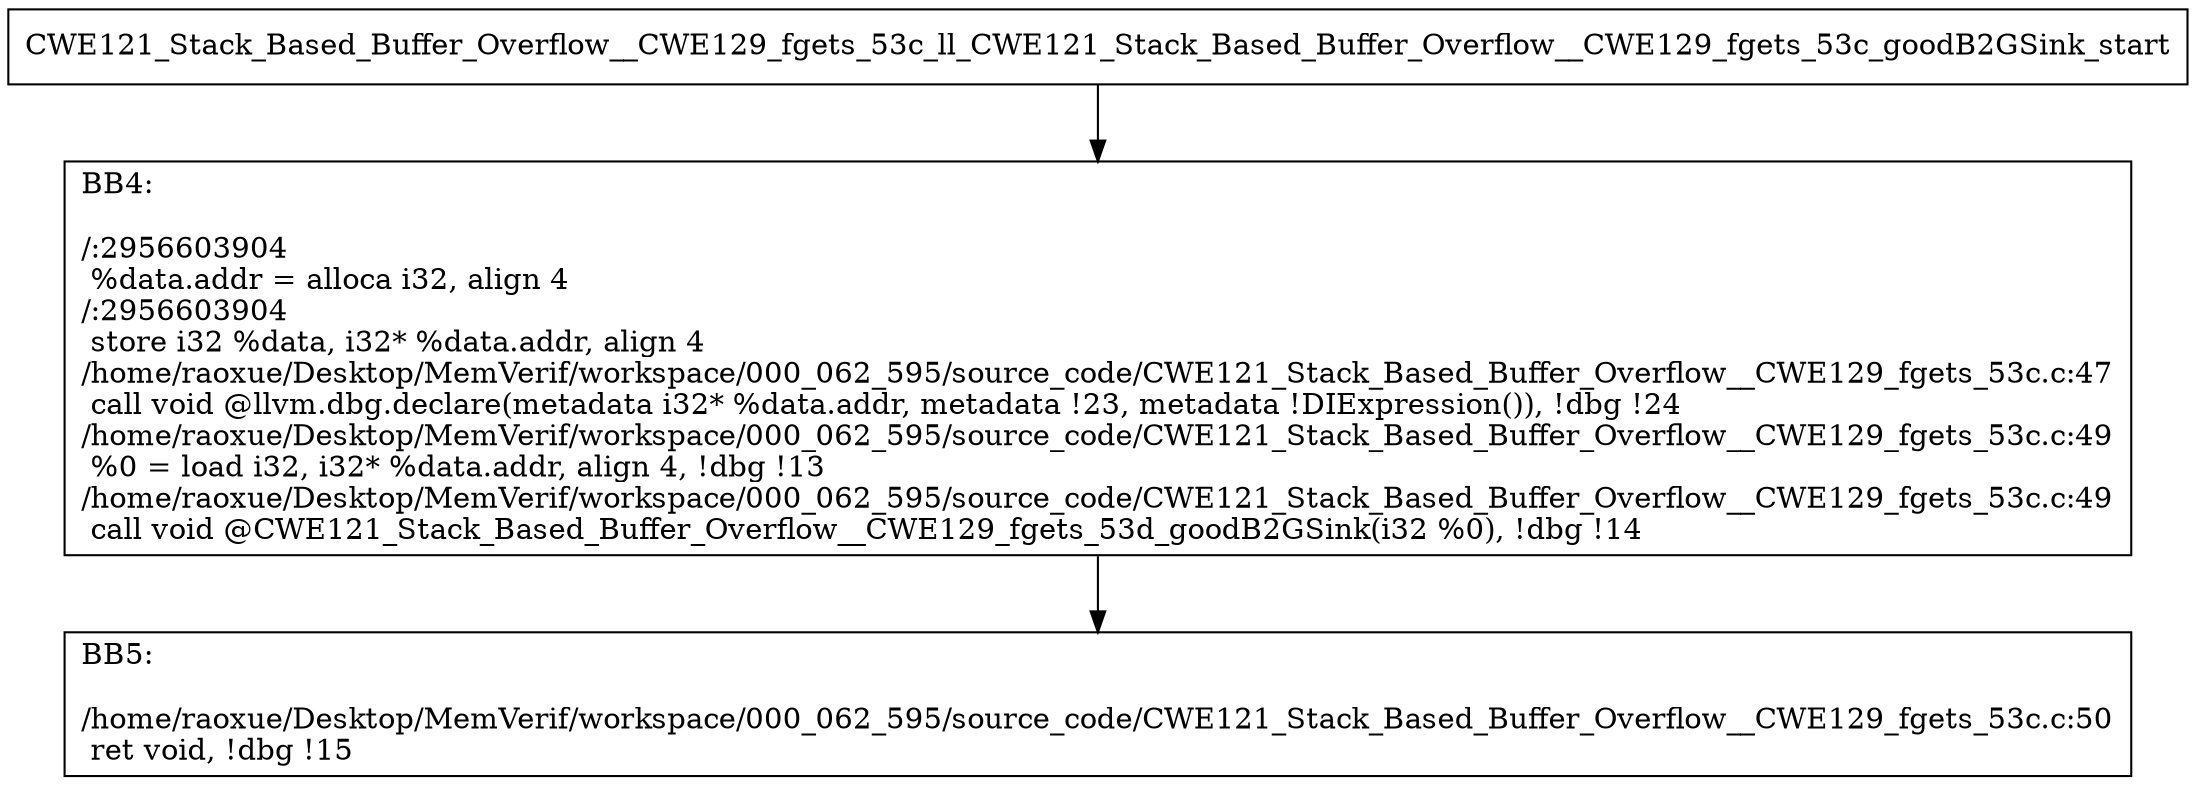 digraph "CFG for'CWE121_Stack_Based_Buffer_Overflow__CWE129_fgets_53c_ll_CWE121_Stack_Based_Buffer_Overflow__CWE129_fgets_53c_goodB2GSink' function" {
	BBCWE121_Stack_Based_Buffer_Overflow__CWE129_fgets_53c_ll_CWE121_Stack_Based_Buffer_Overflow__CWE129_fgets_53c_goodB2GSink_start[shape=record,label="{CWE121_Stack_Based_Buffer_Overflow__CWE129_fgets_53c_ll_CWE121_Stack_Based_Buffer_Overflow__CWE129_fgets_53c_goodB2GSink_start}"];
	BBCWE121_Stack_Based_Buffer_Overflow__CWE129_fgets_53c_ll_CWE121_Stack_Based_Buffer_Overflow__CWE129_fgets_53c_goodB2GSink_start-> CWE121_Stack_Based_Buffer_Overflow__CWE129_fgets_53c_ll_CWE121_Stack_Based_Buffer_Overflow__CWE129_fgets_53c_goodB2GSinkBB4;
	CWE121_Stack_Based_Buffer_Overflow__CWE129_fgets_53c_ll_CWE121_Stack_Based_Buffer_Overflow__CWE129_fgets_53c_goodB2GSinkBB4 [shape=record, label="{BB4:\l\l/:2956603904\l
  %data.addr = alloca i32, align 4\l
/:2956603904\l
  store i32 %data, i32* %data.addr, align 4\l
/home/raoxue/Desktop/MemVerif/workspace/000_062_595/source_code/CWE121_Stack_Based_Buffer_Overflow__CWE129_fgets_53c.c:47\l
  call void @llvm.dbg.declare(metadata i32* %data.addr, metadata !23, metadata !DIExpression()), !dbg !24\l
/home/raoxue/Desktop/MemVerif/workspace/000_062_595/source_code/CWE121_Stack_Based_Buffer_Overflow__CWE129_fgets_53c.c:49\l
  %0 = load i32, i32* %data.addr, align 4, !dbg !13\l
/home/raoxue/Desktop/MemVerif/workspace/000_062_595/source_code/CWE121_Stack_Based_Buffer_Overflow__CWE129_fgets_53c.c:49\l
  call void @CWE121_Stack_Based_Buffer_Overflow__CWE129_fgets_53d_goodB2GSink(i32 %0), !dbg !14\l
}"];
	CWE121_Stack_Based_Buffer_Overflow__CWE129_fgets_53c_ll_CWE121_Stack_Based_Buffer_Overflow__CWE129_fgets_53c_goodB2GSinkBB4-> CWE121_Stack_Based_Buffer_Overflow__CWE129_fgets_53c_ll_CWE121_Stack_Based_Buffer_Overflow__CWE129_fgets_53c_goodB2GSinkBB5;
	CWE121_Stack_Based_Buffer_Overflow__CWE129_fgets_53c_ll_CWE121_Stack_Based_Buffer_Overflow__CWE129_fgets_53c_goodB2GSinkBB5 [shape=record, label="{BB5:\l\l/home/raoxue/Desktop/MemVerif/workspace/000_062_595/source_code/CWE121_Stack_Based_Buffer_Overflow__CWE129_fgets_53c.c:50\l
  ret void, !dbg !15\l
}"];
}
